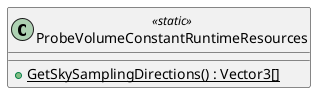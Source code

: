 @startuml
class ProbeVolumeConstantRuntimeResources <<static>> {
    + {static} GetSkySamplingDirections() : Vector3[]
}
@enduml
